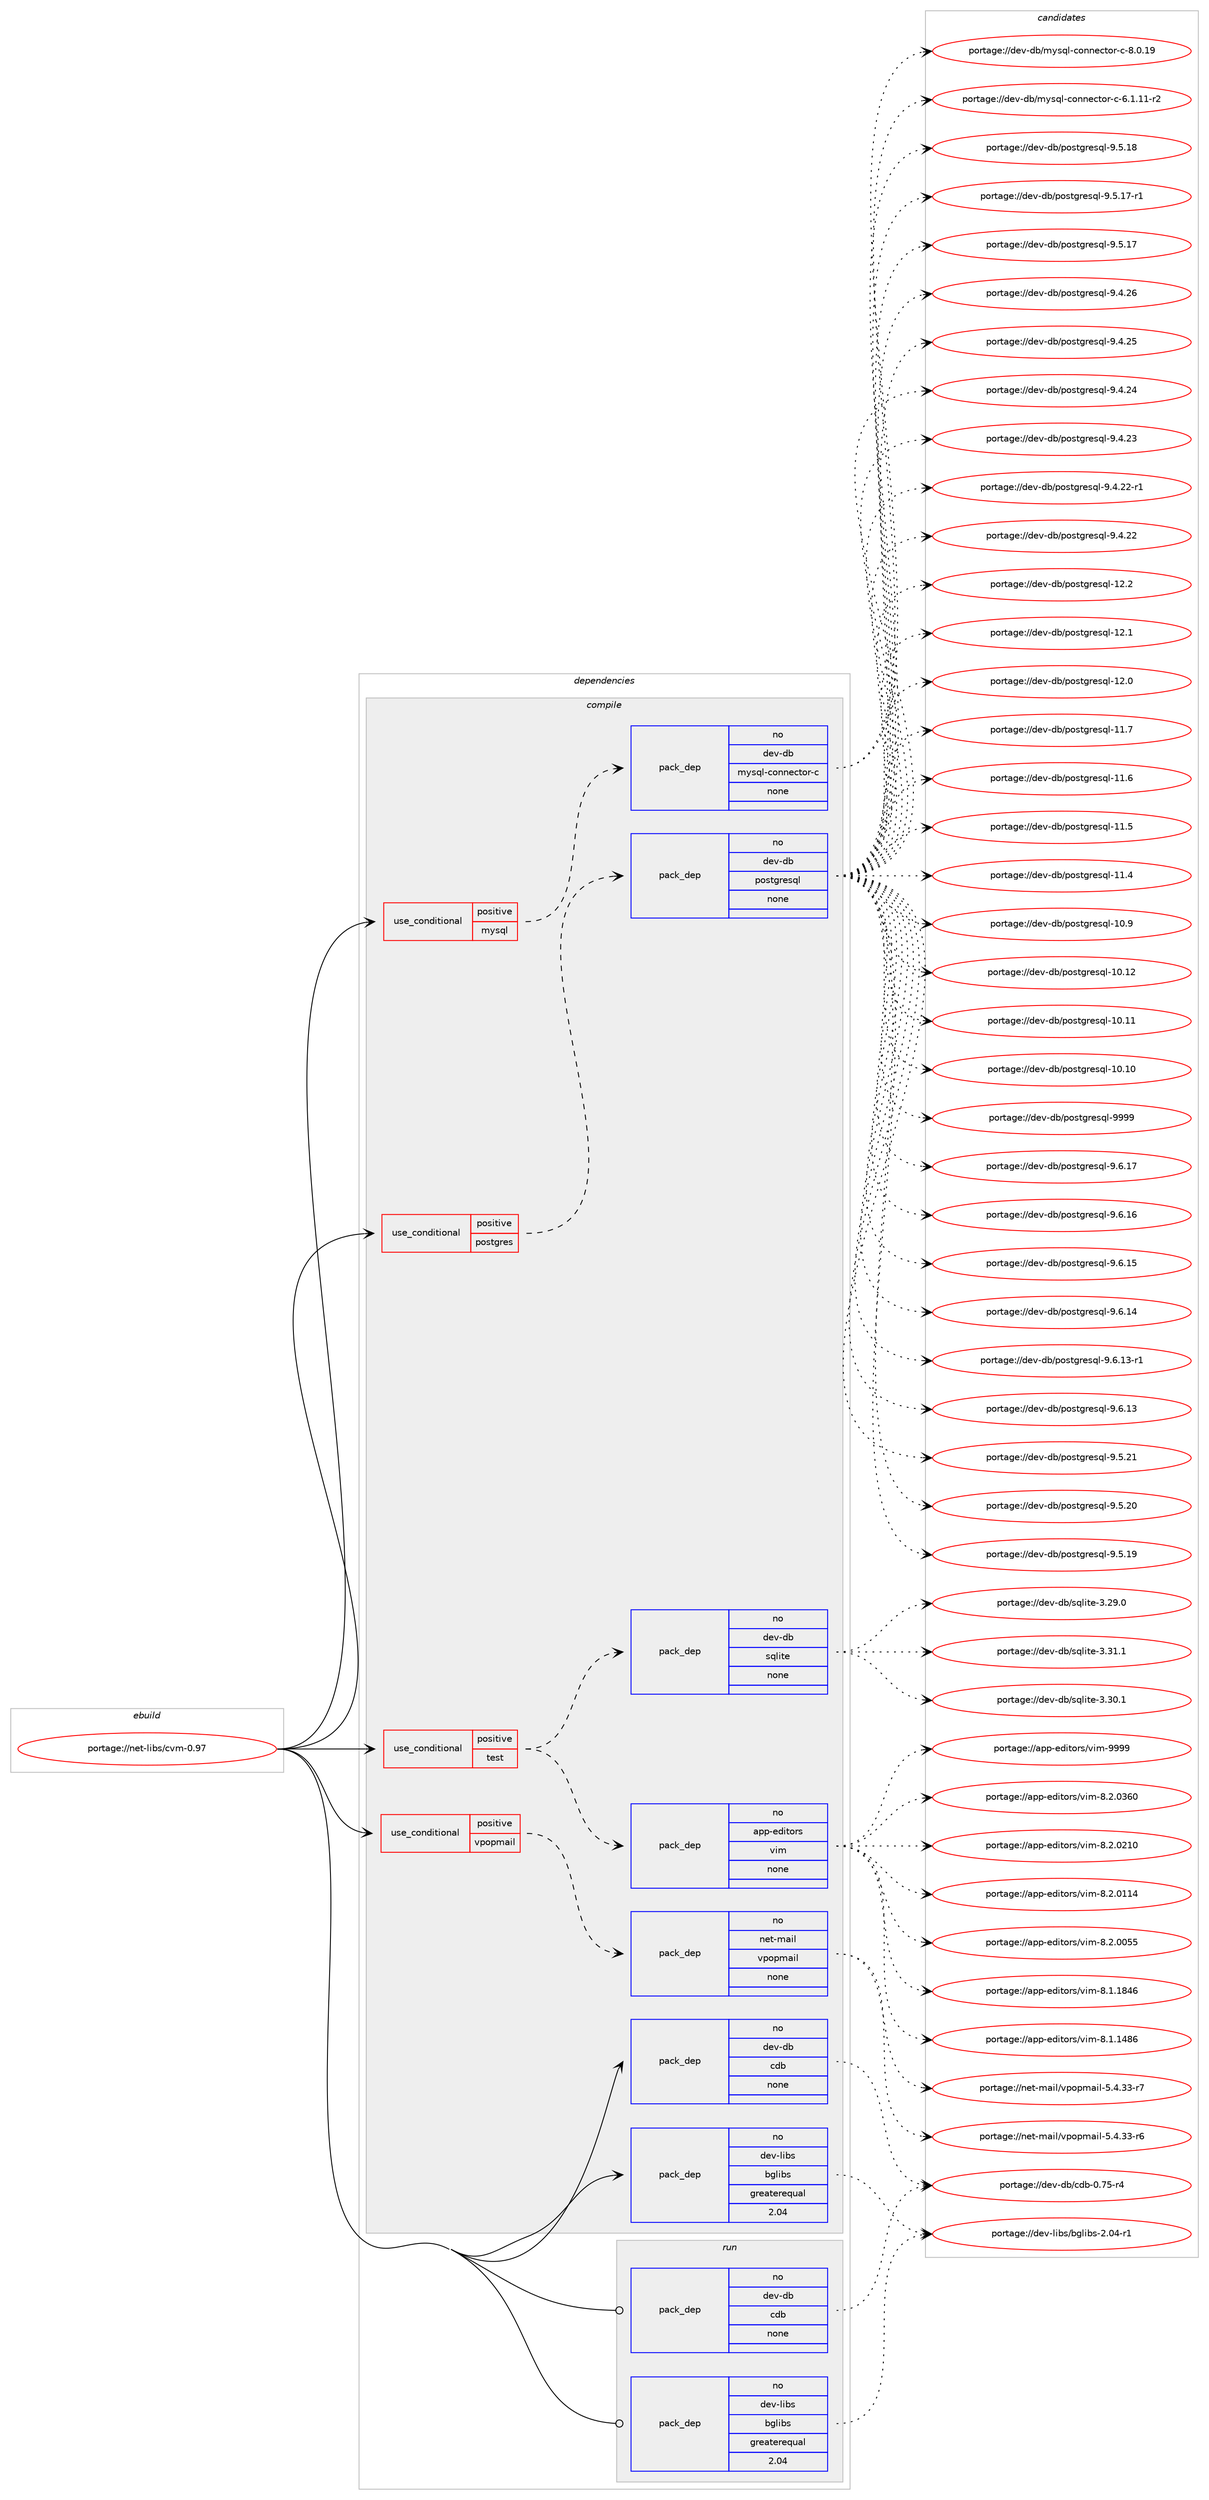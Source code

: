 digraph prolog {

# *************
# Graph options
# *************

newrank=true;
concentrate=true;
compound=true;
graph [rankdir=LR,fontname=Helvetica,fontsize=10,ranksep=1.5];#, ranksep=2.5, nodesep=0.2];
edge  [arrowhead=vee];
node  [fontname=Helvetica,fontsize=10];

# **********
# The ebuild
# **********

subgraph cluster_leftcol {
color=gray;
rank=same;
label=<<i>ebuild</i>>;
id [label="portage://net-libs/cvm-0.97", color=red, width=4, href="../net-libs/cvm-0.97.svg"];
}

# ****************
# The dependencies
# ****************

subgraph cluster_midcol {
color=gray;
label=<<i>dependencies</i>>;
subgraph cluster_compile {
fillcolor="#eeeeee";
style=filled;
label=<<i>compile</i>>;
subgraph cond3935 {
dependency23336 [label=<<TABLE BORDER="0" CELLBORDER="1" CELLSPACING="0" CELLPADDING="4"><TR><TD ROWSPAN="3" CELLPADDING="10">use_conditional</TD></TR><TR><TD>positive</TD></TR><TR><TD>mysql</TD></TR></TABLE>>, shape=none, color=red];
subgraph pack19032 {
dependency23337 [label=<<TABLE BORDER="0" CELLBORDER="1" CELLSPACING="0" CELLPADDING="4" WIDTH="220"><TR><TD ROWSPAN="6" CELLPADDING="30">pack_dep</TD></TR><TR><TD WIDTH="110">no</TD></TR><TR><TD>dev-db</TD></TR><TR><TD>mysql-connector-c</TD></TR><TR><TD>none</TD></TR><TR><TD></TD></TR></TABLE>>, shape=none, color=blue];
}
dependency23336:e -> dependency23337:w [weight=20,style="dashed",arrowhead="vee"];
}
id:e -> dependency23336:w [weight=20,style="solid",arrowhead="vee"];
subgraph cond3936 {
dependency23338 [label=<<TABLE BORDER="0" CELLBORDER="1" CELLSPACING="0" CELLPADDING="4"><TR><TD ROWSPAN="3" CELLPADDING="10">use_conditional</TD></TR><TR><TD>positive</TD></TR><TR><TD>postgres</TD></TR></TABLE>>, shape=none, color=red];
subgraph pack19033 {
dependency23339 [label=<<TABLE BORDER="0" CELLBORDER="1" CELLSPACING="0" CELLPADDING="4" WIDTH="220"><TR><TD ROWSPAN="6" CELLPADDING="30">pack_dep</TD></TR><TR><TD WIDTH="110">no</TD></TR><TR><TD>dev-db</TD></TR><TR><TD>postgresql</TD></TR><TR><TD>none</TD></TR><TR><TD></TD></TR></TABLE>>, shape=none, color=blue];
}
dependency23338:e -> dependency23339:w [weight=20,style="dashed",arrowhead="vee"];
}
id:e -> dependency23338:w [weight=20,style="solid",arrowhead="vee"];
subgraph cond3937 {
dependency23340 [label=<<TABLE BORDER="0" CELLBORDER="1" CELLSPACING="0" CELLPADDING="4"><TR><TD ROWSPAN="3" CELLPADDING="10">use_conditional</TD></TR><TR><TD>positive</TD></TR><TR><TD>test</TD></TR></TABLE>>, shape=none, color=red];
subgraph pack19034 {
dependency23341 [label=<<TABLE BORDER="0" CELLBORDER="1" CELLSPACING="0" CELLPADDING="4" WIDTH="220"><TR><TD ROWSPAN="6" CELLPADDING="30">pack_dep</TD></TR><TR><TD WIDTH="110">no</TD></TR><TR><TD>app-editors</TD></TR><TR><TD>vim</TD></TR><TR><TD>none</TD></TR><TR><TD></TD></TR></TABLE>>, shape=none, color=blue];
}
dependency23340:e -> dependency23341:w [weight=20,style="dashed",arrowhead="vee"];
subgraph pack19035 {
dependency23342 [label=<<TABLE BORDER="0" CELLBORDER="1" CELLSPACING="0" CELLPADDING="4" WIDTH="220"><TR><TD ROWSPAN="6" CELLPADDING="30">pack_dep</TD></TR><TR><TD WIDTH="110">no</TD></TR><TR><TD>dev-db</TD></TR><TR><TD>sqlite</TD></TR><TR><TD>none</TD></TR><TR><TD></TD></TR></TABLE>>, shape=none, color=blue];
}
dependency23340:e -> dependency23342:w [weight=20,style="dashed",arrowhead="vee"];
}
id:e -> dependency23340:w [weight=20,style="solid",arrowhead="vee"];
subgraph cond3938 {
dependency23343 [label=<<TABLE BORDER="0" CELLBORDER="1" CELLSPACING="0" CELLPADDING="4"><TR><TD ROWSPAN="3" CELLPADDING="10">use_conditional</TD></TR><TR><TD>positive</TD></TR><TR><TD>vpopmail</TD></TR></TABLE>>, shape=none, color=red];
subgraph pack19036 {
dependency23344 [label=<<TABLE BORDER="0" CELLBORDER="1" CELLSPACING="0" CELLPADDING="4" WIDTH="220"><TR><TD ROWSPAN="6" CELLPADDING="30">pack_dep</TD></TR><TR><TD WIDTH="110">no</TD></TR><TR><TD>net-mail</TD></TR><TR><TD>vpopmail</TD></TR><TR><TD>none</TD></TR><TR><TD></TD></TR></TABLE>>, shape=none, color=blue];
}
dependency23343:e -> dependency23344:w [weight=20,style="dashed",arrowhead="vee"];
}
id:e -> dependency23343:w [weight=20,style="solid",arrowhead="vee"];
subgraph pack19037 {
dependency23345 [label=<<TABLE BORDER="0" CELLBORDER="1" CELLSPACING="0" CELLPADDING="4" WIDTH="220"><TR><TD ROWSPAN="6" CELLPADDING="30">pack_dep</TD></TR><TR><TD WIDTH="110">no</TD></TR><TR><TD>dev-db</TD></TR><TR><TD>cdb</TD></TR><TR><TD>none</TD></TR><TR><TD></TD></TR></TABLE>>, shape=none, color=blue];
}
id:e -> dependency23345:w [weight=20,style="solid",arrowhead="vee"];
subgraph pack19038 {
dependency23346 [label=<<TABLE BORDER="0" CELLBORDER="1" CELLSPACING="0" CELLPADDING="4" WIDTH="220"><TR><TD ROWSPAN="6" CELLPADDING="30">pack_dep</TD></TR><TR><TD WIDTH="110">no</TD></TR><TR><TD>dev-libs</TD></TR><TR><TD>bglibs</TD></TR><TR><TD>greaterequal</TD></TR><TR><TD>2.04</TD></TR></TABLE>>, shape=none, color=blue];
}
id:e -> dependency23346:w [weight=20,style="solid",arrowhead="vee"];
}
subgraph cluster_compileandrun {
fillcolor="#eeeeee";
style=filled;
label=<<i>compile and run</i>>;
}
subgraph cluster_run {
fillcolor="#eeeeee";
style=filled;
label=<<i>run</i>>;
subgraph pack19039 {
dependency23347 [label=<<TABLE BORDER="0" CELLBORDER="1" CELLSPACING="0" CELLPADDING="4" WIDTH="220"><TR><TD ROWSPAN="6" CELLPADDING="30">pack_dep</TD></TR><TR><TD WIDTH="110">no</TD></TR><TR><TD>dev-db</TD></TR><TR><TD>cdb</TD></TR><TR><TD>none</TD></TR><TR><TD></TD></TR></TABLE>>, shape=none, color=blue];
}
id:e -> dependency23347:w [weight=20,style="solid",arrowhead="odot"];
subgraph pack19040 {
dependency23348 [label=<<TABLE BORDER="0" CELLBORDER="1" CELLSPACING="0" CELLPADDING="4" WIDTH="220"><TR><TD ROWSPAN="6" CELLPADDING="30">pack_dep</TD></TR><TR><TD WIDTH="110">no</TD></TR><TR><TD>dev-libs</TD></TR><TR><TD>bglibs</TD></TR><TR><TD>greaterequal</TD></TR><TR><TD>2.04</TD></TR></TABLE>>, shape=none, color=blue];
}
id:e -> dependency23348:w [weight=20,style="solid",arrowhead="odot"];
}
}

# **************
# The candidates
# **************

subgraph cluster_choices {
rank=same;
color=gray;
label=<<i>candidates</i>>;

subgraph choice19032 {
color=black;
nodesep=1;
choice100101118451009847109121115113108459911111011010199116111114459945564648464957 [label="portage://dev-db/mysql-connector-c-8.0.19", color=red, width=4,href="../dev-db/mysql-connector-c-8.0.19.svg"];
choice1001011184510098471091211151131084599111110110101991161111144599455446494649494511450 [label="portage://dev-db/mysql-connector-c-6.1.11-r2", color=red, width=4,href="../dev-db/mysql-connector-c-6.1.11-r2.svg"];
dependency23337:e -> choice100101118451009847109121115113108459911111011010199116111114459945564648464957:w [style=dotted,weight="100"];
dependency23337:e -> choice1001011184510098471091211151131084599111110110101991161111144599455446494649494511450:w [style=dotted,weight="100"];
}
subgraph choice19033 {
color=black;
nodesep=1;
choice1001011184510098471121111151161031141011151131084557575757 [label="portage://dev-db/postgresql-9999", color=red, width=4,href="../dev-db/postgresql-9999.svg"];
choice10010111845100984711211111511610311410111511310845574654464955 [label="portage://dev-db/postgresql-9.6.17", color=red, width=4,href="../dev-db/postgresql-9.6.17.svg"];
choice10010111845100984711211111511610311410111511310845574654464954 [label="portage://dev-db/postgresql-9.6.16", color=red, width=4,href="../dev-db/postgresql-9.6.16.svg"];
choice10010111845100984711211111511610311410111511310845574654464953 [label="portage://dev-db/postgresql-9.6.15", color=red, width=4,href="../dev-db/postgresql-9.6.15.svg"];
choice10010111845100984711211111511610311410111511310845574654464952 [label="portage://dev-db/postgresql-9.6.14", color=red, width=4,href="../dev-db/postgresql-9.6.14.svg"];
choice100101118451009847112111115116103114101115113108455746544649514511449 [label="portage://dev-db/postgresql-9.6.13-r1", color=red, width=4,href="../dev-db/postgresql-9.6.13-r1.svg"];
choice10010111845100984711211111511610311410111511310845574654464951 [label="portage://dev-db/postgresql-9.6.13", color=red, width=4,href="../dev-db/postgresql-9.6.13.svg"];
choice10010111845100984711211111511610311410111511310845574653465049 [label="portage://dev-db/postgresql-9.5.21", color=red, width=4,href="../dev-db/postgresql-9.5.21.svg"];
choice10010111845100984711211111511610311410111511310845574653465048 [label="portage://dev-db/postgresql-9.5.20", color=red, width=4,href="../dev-db/postgresql-9.5.20.svg"];
choice10010111845100984711211111511610311410111511310845574653464957 [label="portage://dev-db/postgresql-9.5.19", color=red, width=4,href="../dev-db/postgresql-9.5.19.svg"];
choice10010111845100984711211111511610311410111511310845574653464956 [label="portage://dev-db/postgresql-9.5.18", color=red, width=4,href="../dev-db/postgresql-9.5.18.svg"];
choice100101118451009847112111115116103114101115113108455746534649554511449 [label="portage://dev-db/postgresql-9.5.17-r1", color=red, width=4,href="../dev-db/postgresql-9.5.17-r1.svg"];
choice10010111845100984711211111511610311410111511310845574653464955 [label="portage://dev-db/postgresql-9.5.17", color=red, width=4,href="../dev-db/postgresql-9.5.17.svg"];
choice10010111845100984711211111511610311410111511310845574652465054 [label="portage://dev-db/postgresql-9.4.26", color=red, width=4,href="../dev-db/postgresql-9.4.26.svg"];
choice10010111845100984711211111511610311410111511310845574652465053 [label="portage://dev-db/postgresql-9.4.25", color=red, width=4,href="../dev-db/postgresql-9.4.25.svg"];
choice10010111845100984711211111511610311410111511310845574652465052 [label="portage://dev-db/postgresql-9.4.24", color=red, width=4,href="../dev-db/postgresql-9.4.24.svg"];
choice10010111845100984711211111511610311410111511310845574652465051 [label="portage://dev-db/postgresql-9.4.23", color=red, width=4,href="../dev-db/postgresql-9.4.23.svg"];
choice100101118451009847112111115116103114101115113108455746524650504511449 [label="portage://dev-db/postgresql-9.4.22-r1", color=red, width=4,href="../dev-db/postgresql-9.4.22-r1.svg"];
choice10010111845100984711211111511610311410111511310845574652465050 [label="portage://dev-db/postgresql-9.4.22", color=red, width=4,href="../dev-db/postgresql-9.4.22.svg"];
choice1001011184510098471121111151161031141011151131084549504650 [label="portage://dev-db/postgresql-12.2", color=red, width=4,href="../dev-db/postgresql-12.2.svg"];
choice1001011184510098471121111151161031141011151131084549504649 [label="portage://dev-db/postgresql-12.1", color=red, width=4,href="../dev-db/postgresql-12.1.svg"];
choice1001011184510098471121111151161031141011151131084549504648 [label="portage://dev-db/postgresql-12.0", color=red, width=4,href="../dev-db/postgresql-12.0.svg"];
choice1001011184510098471121111151161031141011151131084549494655 [label="portage://dev-db/postgresql-11.7", color=red, width=4,href="../dev-db/postgresql-11.7.svg"];
choice1001011184510098471121111151161031141011151131084549494654 [label="portage://dev-db/postgresql-11.6", color=red, width=4,href="../dev-db/postgresql-11.6.svg"];
choice1001011184510098471121111151161031141011151131084549494653 [label="portage://dev-db/postgresql-11.5", color=red, width=4,href="../dev-db/postgresql-11.5.svg"];
choice1001011184510098471121111151161031141011151131084549494652 [label="portage://dev-db/postgresql-11.4", color=red, width=4,href="../dev-db/postgresql-11.4.svg"];
choice1001011184510098471121111151161031141011151131084549484657 [label="portage://dev-db/postgresql-10.9", color=red, width=4,href="../dev-db/postgresql-10.9.svg"];
choice100101118451009847112111115116103114101115113108454948464950 [label="portage://dev-db/postgresql-10.12", color=red, width=4,href="../dev-db/postgresql-10.12.svg"];
choice100101118451009847112111115116103114101115113108454948464949 [label="portage://dev-db/postgresql-10.11", color=red, width=4,href="../dev-db/postgresql-10.11.svg"];
choice100101118451009847112111115116103114101115113108454948464948 [label="portage://dev-db/postgresql-10.10", color=red, width=4,href="../dev-db/postgresql-10.10.svg"];
dependency23339:e -> choice1001011184510098471121111151161031141011151131084557575757:w [style=dotted,weight="100"];
dependency23339:e -> choice10010111845100984711211111511610311410111511310845574654464955:w [style=dotted,weight="100"];
dependency23339:e -> choice10010111845100984711211111511610311410111511310845574654464954:w [style=dotted,weight="100"];
dependency23339:e -> choice10010111845100984711211111511610311410111511310845574654464953:w [style=dotted,weight="100"];
dependency23339:e -> choice10010111845100984711211111511610311410111511310845574654464952:w [style=dotted,weight="100"];
dependency23339:e -> choice100101118451009847112111115116103114101115113108455746544649514511449:w [style=dotted,weight="100"];
dependency23339:e -> choice10010111845100984711211111511610311410111511310845574654464951:w [style=dotted,weight="100"];
dependency23339:e -> choice10010111845100984711211111511610311410111511310845574653465049:w [style=dotted,weight="100"];
dependency23339:e -> choice10010111845100984711211111511610311410111511310845574653465048:w [style=dotted,weight="100"];
dependency23339:e -> choice10010111845100984711211111511610311410111511310845574653464957:w [style=dotted,weight="100"];
dependency23339:e -> choice10010111845100984711211111511610311410111511310845574653464956:w [style=dotted,weight="100"];
dependency23339:e -> choice100101118451009847112111115116103114101115113108455746534649554511449:w [style=dotted,weight="100"];
dependency23339:e -> choice10010111845100984711211111511610311410111511310845574653464955:w [style=dotted,weight="100"];
dependency23339:e -> choice10010111845100984711211111511610311410111511310845574652465054:w [style=dotted,weight="100"];
dependency23339:e -> choice10010111845100984711211111511610311410111511310845574652465053:w [style=dotted,weight="100"];
dependency23339:e -> choice10010111845100984711211111511610311410111511310845574652465052:w [style=dotted,weight="100"];
dependency23339:e -> choice10010111845100984711211111511610311410111511310845574652465051:w [style=dotted,weight="100"];
dependency23339:e -> choice100101118451009847112111115116103114101115113108455746524650504511449:w [style=dotted,weight="100"];
dependency23339:e -> choice10010111845100984711211111511610311410111511310845574652465050:w [style=dotted,weight="100"];
dependency23339:e -> choice1001011184510098471121111151161031141011151131084549504650:w [style=dotted,weight="100"];
dependency23339:e -> choice1001011184510098471121111151161031141011151131084549504649:w [style=dotted,weight="100"];
dependency23339:e -> choice1001011184510098471121111151161031141011151131084549504648:w [style=dotted,weight="100"];
dependency23339:e -> choice1001011184510098471121111151161031141011151131084549494655:w [style=dotted,weight="100"];
dependency23339:e -> choice1001011184510098471121111151161031141011151131084549494654:w [style=dotted,weight="100"];
dependency23339:e -> choice1001011184510098471121111151161031141011151131084549494653:w [style=dotted,weight="100"];
dependency23339:e -> choice1001011184510098471121111151161031141011151131084549494652:w [style=dotted,weight="100"];
dependency23339:e -> choice1001011184510098471121111151161031141011151131084549484657:w [style=dotted,weight="100"];
dependency23339:e -> choice100101118451009847112111115116103114101115113108454948464950:w [style=dotted,weight="100"];
dependency23339:e -> choice100101118451009847112111115116103114101115113108454948464949:w [style=dotted,weight="100"];
dependency23339:e -> choice100101118451009847112111115116103114101115113108454948464948:w [style=dotted,weight="100"];
}
subgraph choice19034 {
color=black;
nodesep=1;
choice9711211245101100105116111114115471181051094557575757 [label="portage://app-editors/vim-9999", color=red, width=4,href="../app-editors/vim-9999.svg"];
choice971121124510110010511611111411547118105109455646504648515448 [label="portage://app-editors/vim-8.2.0360", color=red, width=4,href="../app-editors/vim-8.2.0360.svg"];
choice971121124510110010511611111411547118105109455646504648504948 [label="portage://app-editors/vim-8.2.0210", color=red, width=4,href="../app-editors/vim-8.2.0210.svg"];
choice971121124510110010511611111411547118105109455646504648494952 [label="portage://app-editors/vim-8.2.0114", color=red, width=4,href="../app-editors/vim-8.2.0114.svg"];
choice971121124510110010511611111411547118105109455646504648485353 [label="portage://app-editors/vim-8.2.0055", color=red, width=4,href="../app-editors/vim-8.2.0055.svg"];
choice971121124510110010511611111411547118105109455646494649565254 [label="portage://app-editors/vim-8.1.1846", color=red, width=4,href="../app-editors/vim-8.1.1846.svg"];
choice971121124510110010511611111411547118105109455646494649525654 [label="portage://app-editors/vim-8.1.1486", color=red, width=4,href="../app-editors/vim-8.1.1486.svg"];
dependency23341:e -> choice9711211245101100105116111114115471181051094557575757:w [style=dotted,weight="100"];
dependency23341:e -> choice971121124510110010511611111411547118105109455646504648515448:w [style=dotted,weight="100"];
dependency23341:e -> choice971121124510110010511611111411547118105109455646504648504948:w [style=dotted,weight="100"];
dependency23341:e -> choice971121124510110010511611111411547118105109455646504648494952:w [style=dotted,weight="100"];
dependency23341:e -> choice971121124510110010511611111411547118105109455646504648485353:w [style=dotted,weight="100"];
dependency23341:e -> choice971121124510110010511611111411547118105109455646494649565254:w [style=dotted,weight="100"];
dependency23341:e -> choice971121124510110010511611111411547118105109455646494649525654:w [style=dotted,weight="100"];
}
subgraph choice19035 {
color=black;
nodesep=1;
choice10010111845100984711511310810511610145514651494649 [label="portage://dev-db/sqlite-3.31.1", color=red, width=4,href="../dev-db/sqlite-3.31.1.svg"];
choice10010111845100984711511310810511610145514651484649 [label="portage://dev-db/sqlite-3.30.1", color=red, width=4,href="../dev-db/sqlite-3.30.1.svg"];
choice10010111845100984711511310810511610145514650574648 [label="portage://dev-db/sqlite-3.29.0", color=red, width=4,href="../dev-db/sqlite-3.29.0.svg"];
dependency23342:e -> choice10010111845100984711511310810511610145514651494649:w [style=dotted,weight="100"];
dependency23342:e -> choice10010111845100984711511310810511610145514651484649:w [style=dotted,weight="100"];
dependency23342:e -> choice10010111845100984711511310810511610145514650574648:w [style=dotted,weight="100"];
}
subgraph choice19036 {
color=black;
nodesep=1;
choice11010111645109971051084711811211111210997105108455346524651514511455 [label="portage://net-mail/vpopmail-5.4.33-r7", color=red, width=4,href="../net-mail/vpopmail-5.4.33-r7.svg"];
choice11010111645109971051084711811211111210997105108455346524651514511454 [label="portage://net-mail/vpopmail-5.4.33-r6", color=red, width=4,href="../net-mail/vpopmail-5.4.33-r6.svg"];
dependency23344:e -> choice11010111645109971051084711811211111210997105108455346524651514511455:w [style=dotted,weight="100"];
dependency23344:e -> choice11010111645109971051084711811211111210997105108455346524651514511454:w [style=dotted,weight="100"];
}
subgraph choice19037 {
color=black;
nodesep=1;
choice100101118451009847991009845484655534511452 [label="portage://dev-db/cdb-0.75-r4", color=red, width=4,href="../dev-db/cdb-0.75-r4.svg"];
dependency23345:e -> choice100101118451009847991009845484655534511452:w [style=dotted,weight="100"];
}
subgraph choice19038 {
color=black;
nodesep=1;
choice100101118451081059811547981031081059811545504648524511449 [label="portage://dev-libs/bglibs-2.04-r1", color=red, width=4,href="../dev-libs/bglibs-2.04-r1.svg"];
dependency23346:e -> choice100101118451081059811547981031081059811545504648524511449:w [style=dotted,weight="100"];
}
subgraph choice19039 {
color=black;
nodesep=1;
choice100101118451009847991009845484655534511452 [label="portage://dev-db/cdb-0.75-r4", color=red, width=4,href="../dev-db/cdb-0.75-r4.svg"];
dependency23347:e -> choice100101118451009847991009845484655534511452:w [style=dotted,weight="100"];
}
subgraph choice19040 {
color=black;
nodesep=1;
choice100101118451081059811547981031081059811545504648524511449 [label="portage://dev-libs/bglibs-2.04-r1", color=red, width=4,href="../dev-libs/bglibs-2.04-r1.svg"];
dependency23348:e -> choice100101118451081059811547981031081059811545504648524511449:w [style=dotted,weight="100"];
}
}

}
